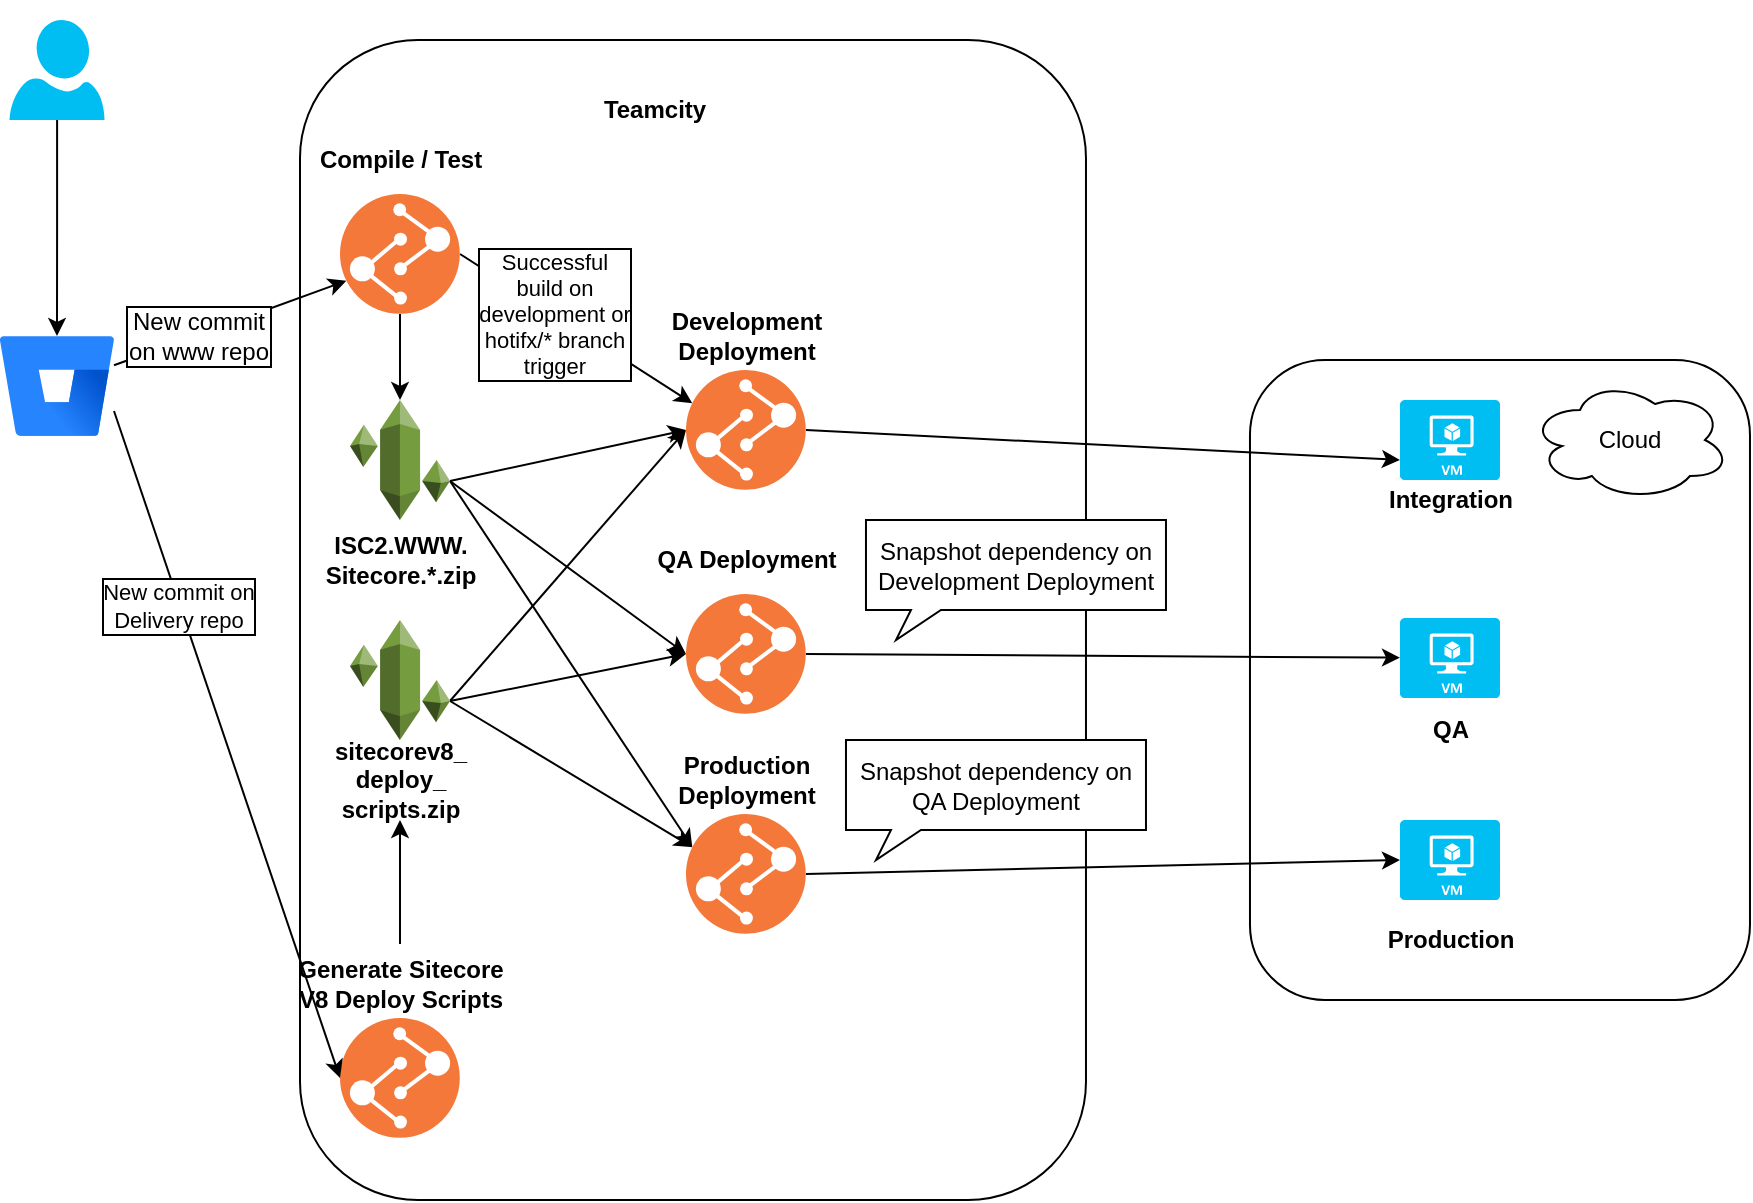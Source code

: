 <mxfile version="20.2.3" type="github">
  <diagram id="SQxKlbvZEa4slQF1dQ3-" name="Page-1">
    <mxGraphModel dx="1422" dy="786" grid="1" gridSize="10" guides="1" tooltips="1" connect="1" arrows="1" fold="1" page="1" pageScale="1" pageWidth="850" pageHeight="1100" math="0" shadow="0">
      <root>
        <mxCell id="0" />
        <mxCell id="1" parent="0" />
        <mxCell id="rhb4sMrXkV4fMNnin1ub-1" value="" style="image;image=img/lib/atlassian/Bitbucket_Logo.svg;" vertex="1" parent="1">
          <mxGeometry x="70" y="198" width="57" height="50" as="geometry" />
        </mxCell>
        <mxCell id="rhb4sMrXkV4fMNnin1ub-3" value="" style="rounded=1;whiteSpace=wrap;html=1;" vertex="1" parent="1">
          <mxGeometry x="694.99" y="210" width="250" height="320" as="geometry" />
        </mxCell>
        <mxCell id="rhb4sMrXkV4fMNnin1ub-4" value="" style="verticalLabelPosition=bottom;html=1;verticalAlign=top;align=center;strokeColor=none;fillColor=#00BEF2;shape=mxgraph.azure.virtual_machine;" vertex="1" parent="1">
          <mxGeometry x="769.99" y="230" width="50" height="40" as="geometry" />
        </mxCell>
        <mxCell id="rhb4sMrXkV4fMNnin1ub-5" value="" style="verticalLabelPosition=bottom;html=1;verticalAlign=top;align=center;strokeColor=none;fillColor=#00BEF2;shape=mxgraph.azure.virtual_machine;" vertex="1" parent="1">
          <mxGeometry x="769.99" y="339" width="50" height="40" as="geometry" />
        </mxCell>
        <mxCell id="rhb4sMrXkV4fMNnin1ub-6" value="" style="verticalLabelPosition=bottom;html=1;verticalAlign=top;align=center;strokeColor=none;fillColor=#00BEF2;shape=mxgraph.azure.virtual_machine;" vertex="1" parent="1">
          <mxGeometry x="769.99" y="440" width="50" height="40" as="geometry" />
        </mxCell>
        <mxCell id="rhb4sMrXkV4fMNnin1ub-7" value="Cloud" style="ellipse;shape=cloud;whiteSpace=wrap;html=1;align=center;" vertex="1" parent="1">
          <mxGeometry x="834.99" y="220" width="100" height="60" as="geometry" />
        </mxCell>
        <mxCell id="rhb4sMrXkV4fMNnin1ub-8" value="" style="edgeStyle=orthogonalEdgeStyle;rounded=0;orthogonalLoop=1;jettySize=auto;html=1;fontSize=12;" edge="1" parent="1" source="rhb4sMrXkV4fMNnin1ub-11" target="rhb4sMrXkV4fMNnin1ub-1">
          <mxGeometry relative="1" as="geometry" />
        </mxCell>
        <mxCell id="rhb4sMrXkV4fMNnin1ub-10" value="" style="rounded=1;whiteSpace=wrap;html=1;" vertex="1" parent="1">
          <mxGeometry x="220" y="50" width="392.99" height="580" as="geometry" />
        </mxCell>
        <mxCell id="rhb4sMrXkV4fMNnin1ub-11" value="" style="verticalLabelPosition=bottom;html=1;verticalAlign=top;align=center;strokeColor=none;fillColor=#00BEF2;shape=mxgraph.azure.user;" vertex="1" parent="1">
          <mxGeometry x="74.75" y="40" width="47.5" height="50" as="geometry" />
        </mxCell>
        <mxCell id="rhb4sMrXkV4fMNnin1ub-12" value="Integration" style="text;strokeColor=none;fillColor=none;html=1;fontSize=12;fontStyle=1;verticalAlign=middle;align=center;" vertex="1" parent="1">
          <mxGeometry x="744.99" y="260" width="100" height="40" as="geometry" />
        </mxCell>
        <mxCell id="rhb4sMrXkV4fMNnin1ub-13" value="QA" style="text;strokeColor=none;fillColor=none;html=1;fontSize=12;fontStyle=1;verticalAlign=middle;align=center;" vertex="1" parent="1">
          <mxGeometry x="744.99" y="375" width="100" height="40" as="geometry" />
        </mxCell>
        <mxCell id="rhb4sMrXkV4fMNnin1ub-14" value="Production" style="text;strokeColor=none;fillColor=none;html=1;fontSize=12;fontStyle=1;verticalAlign=middle;align=center;" vertex="1" parent="1">
          <mxGeometry x="744.99" y="480" width="100" height="40" as="geometry" />
        </mxCell>
        <mxCell id="rhb4sMrXkV4fMNnin1ub-15" value="Teamcity" style="text;strokeColor=none;fillColor=none;html=1;fontSize=12;fontStyle=1;verticalAlign=middle;align=center;" vertex="1" parent="1">
          <mxGeometry x="346.99" y="70" width="100" height="30" as="geometry" />
        </mxCell>
        <mxCell id="rhb4sMrXkV4fMNnin1ub-16" value="" style="shape=image;html=1;verticalAlign=top;verticalLabelPosition=bottom;labelBackgroundColor=#ffffff;imageAspect=0;aspect=fixed;image=https://cdn4.iconfinder.com/data/icons/humility-icons-MERGE/48x48/apps/control-center2.png" vertex="1" parent="1">
          <mxGeometry x="372.99" y="30" width="48" height="48" as="geometry" />
        </mxCell>
        <mxCell id="rhb4sMrXkV4fMNnin1ub-17" value="" style="edgeStyle=none;rounded=0;orthogonalLoop=1;jettySize=auto;html=1;fontSize=12;entryX=0.5;entryY=0;entryDx=0;entryDy=0;entryPerimeter=0;" edge="1" parent="1" source="rhb4sMrXkV4fMNnin1ub-19" target="rhb4sMrXkV4fMNnin1ub-41">
          <mxGeometry relative="1" as="geometry">
            <mxPoint x="402.99" y="270" as="targetPoint" />
          </mxGeometry>
        </mxCell>
        <mxCell id="rhb4sMrXkV4fMNnin1ub-77" style="edgeStyle=none;rounded=0;orthogonalLoop=1;jettySize=auto;html=1;exitX=1;exitY=0.5;exitDx=0;exitDy=0;entryX=0;entryY=0.25;entryDx=0;entryDy=0;" edge="1" parent="1" source="rhb4sMrXkV4fMNnin1ub-19" target="rhb4sMrXkV4fMNnin1ub-42">
          <mxGeometry relative="1" as="geometry" />
        </mxCell>
        <mxCell id="rhb4sMrXkV4fMNnin1ub-78" value="Successful&lt;br&gt;build on&lt;br&gt;development or&lt;br&gt;hotifx/* branch&lt;br&gt;trigger" style="edgeLabel;html=1;align=center;verticalAlign=middle;resizable=0;points=[];labelBorderColor=default;" vertex="1" connectable="0" parent="rhb4sMrXkV4fMNnin1ub-77">
          <mxGeometry x="-0.479" y="-4" relative="1" as="geometry">
            <mxPoint x="19" y="7" as="offset" />
          </mxGeometry>
        </mxCell>
        <mxCell id="rhb4sMrXkV4fMNnin1ub-19" value="" style="aspect=fixed;perimeter=ellipsePerimeter;html=1;align=center;shadow=0;dashed=0;fontColor=#4277BB;labelBackgroundColor=#ffffff;fontSize=12;spacingTop=3;image;image=img/lib/ibm/devops/build_test.svg;" vertex="1" parent="1">
          <mxGeometry x="240" y="127" width="60" height="60" as="geometry" />
        </mxCell>
        <mxCell id="rhb4sMrXkV4fMNnin1ub-20" value="Compile / Test" style="text;strokeColor=none;fillColor=none;html=1;fontSize=12;fontStyle=1;verticalAlign=middle;align=center;" vertex="1" parent="1">
          <mxGeometry x="220" y="90" width="100" height="40" as="geometry" />
        </mxCell>
        <mxCell id="rhb4sMrXkV4fMNnin1ub-21" value="" style="rounded=0;orthogonalLoop=1;jettySize=auto;html=1;fontSize=12;entryX=0;entryY=0.75;entryDx=0;entryDy=0;" edge="1" parent="1" source="rhb4sMrXkV4fMNnin1ub-1" target="rhb4sMrXkV4fMNnin1ub-19">
          <mxGeometry relative="1" as="geometry" />
        </mxCell>
        <mxCell id="rhb4sMrXkV4fMNnin1ub-22" value="New commit&lt;br&gt;on www repo" style="edgeLabel;html=1;align=center;verticalAlign=middle;resizable=0;points=[];fontSize=12;labelBorderColor=default;" vertex="1" connectable="0" parent="rhb4sMrXkV4fMNnin1ub-21">
          <mxGeometry x="-0.317" y="2" relative="1" as="geometry">
            <mxPoint x="3" y="1" as="offset" />
          </mxGeometry>
        </mxCell>
        <mxCell id="rhb4sMrXkV4fMNnin1ub-34" value="" style="aspect=fixed;perimeter=ellipsePerimeter;html=1;align=center;shadow=0;dashed=0;fontColor=#4277BB;labelBackgroundColor=#ffffff;fontSize=12;spacingTop=3;image;image=img/lib/ibm/devops/build_test.svg;" vertex="1" parent="1">
          <mxGeometry x="240" y="539" width="60" height="60" as="geometry" />
        </mxCell>
        <mxCell id="rhb4sMrXkV4fMNnin1ub-73" style="edgeStyle=none;rounded=0;orthogonalLoop=1;jettySize=auto;html=1;exitX=0.5;exitY=0;exitDx=0;exitDy=0;entryX=0.5;entryY=1;entryDx=0;entryDy=0;" edge="1" parent="1" source="rhb4sMrXkV4fMNnin1ub-35" target="rhb4sMrXkV4fMNnin1ub-39">
          <mxGeometry relative="1" as="geometry" />
        </mxCell>
        <mxCell id="rhb4sMrXkV4fMNnin1ub-35" value="Generate Sitecore&lt;br&gt;V8 Deploy Scripts" style="text;strokeColor=none;fillColor=none;html=1;fontSize=12;fontStyle=1;verticalAlign=middle;align=center;" vertex="1" parent="1">
          <mxGeometry x="220" y="502" width="100" height="40" as="geometry" />
        </mxCell>
        <mxCell id="rhb4sMrXkV4fMNnin1ub-74" style="edgeStyle=none;rounded=0;orthogonalLoop=1;jettySize=auto;html=1;exitX=1;exitY=0.675;exitDx=0;exitDy=0;exitPerimeter=0;entryX=0;entryY=0.25;entryDx=0;entryDy=0;" edge="1" parent="1" source="rhb4sMrXkV4fMNnin1ub-37" target="rhb4sMrXkV4fMNnin1ub-52">
          <mxGeometry relative="1" as="geometry" />
        </mxCell>
        <mxCell id="rhb4sMrXkV4fMNnin1ub-75" style="edgeStyle=none;rounded=0;orthogonalLoop=1;jettySize=auto;html=1;exitX=1;exitY=0.675;exitDx=0;exitDy=0;exitPerimeter=0;entryX=0;entryY=0.5;entryDx=0;entryDy=0;" edge="1" parent="1" source="rhb4sMrXkV4fMNnin1ub-37" target="rhb4sMrXkV4fMNnin1ub-50">
          <mxGeometry relative="1" as="geometry" />
        </mxCell>
        <mxCell id="rhb4sMrXkV4fMNnin1ub-76" style="edgeStyle=none;rounded=0;orthogonalLoop=1;jettySize=auto;html=1;exitX=1;exitY=0.675;exitDx=0;exitDy=0;exitPerimeter=0;entryX=0;entryY=0.5;entryDx=0;entryDy=0;" edge="1" parent="1" source="rhb4sMrXkV4fMNnin1ub-37" target="rhb4sMrXkV4fMNnin1ub-42">
          <mxGeometry relative="1" as="geometry" />
        </mxCell>
        <mxCell id="rhb4sMrXkV4fMNnin1ub-37" value="" style="outlineConnect=0;dashed=0;verticalLabelPosition=bottom;verticalAlign=top;align=center;html=1;shape=mxgraph.aws3.artifact;fillColor=#759C3E;gradientColor=none;" vertex="1" parent="1">
          <mxGeometry x="245" y="340" width="50" height="60" as="geometry" />
        </mxCell>
        <mxCell id="rhb4sMrXkV4fMNnin1ub-39" value="sitecorev8_&lt;br&gt;deploy_&lt;br&gt;scripts.zip" style="text;strokeColor=none;fillColor=none;html=1;fontSize=12;fontStyle=1;verticalAlign=middle;align=center;" vertex="1" parent="1">
          <mxGeometry x="220" y="400" width="100" height="40" as="geometry" />
        </mxCell>
        <mxCell id="rhb4sMrXkV4fMNnin1ub-40" value="ISC2.WWW.&lt;br&gt;Sitecore.*.zip" style="text;strokeColor=none;fillColor=none;html=1;fontSize=12;fontStyle=1;verticalAlign=middle;align=center;" vertex="1" parent="1">
          <mxGeometry x="220" y="290" width="100" height="40" as="geometry" />
        </mxCell>
        <mxCell id="rhb4sMrXkV4fMNnin1ub-70" style="edgeStyle=none;rounded=0;orthogonalLoop=1;jettySize=auto;html=1;exitX=1;exitY=0.675;exitDx=0;exitDy=0;exitPerimeter=0;entryX=0;entryY=0.5;entryDx=0;entryDy=0;" edge="1" parent="1" source="rhb4sMrXkV4fMNnin1ub-41" target="rhb4sMrXkV4fMNnin1ub-42">
          <mxGeometry relative="1" as="geometry" />
        </mxCell>
        <mxCell id="rhb4sMrXkV4fMNnin1ub-71" style="edgeStyle=none;rounded=0;orthogonalLoop=1;jettySize=auto;html=1;exitX=1;exitY=0.675;exitDx=0;exitDy=0;exitPerimeter=0;entryX=0;entryY=0.5;entryDx=0;entryDy=0;" edge="1" parent="1" source="rhb4sMrXkV4fMNnin1ub-41" target="rhb4sMrXkV4fMNnin1ub-50">
          <mxGeometry relative="1" as="geometry" />
        </mxCell>
        <mxCell id="rhb4sMrXkV4fMNnin1ub-72" style="edgeStyle=none;rounded=0;orthogonalLoop=1;jettySize=auto;html=1;exitX=1;exitY=0.675;exitDx=0;exitDy=0;exitPerimeter=0;entryX=0;entryY=0.25;entryDx=0;entryDy=0;" edge="1" parent="1" source="rhb4sMrXkV4fMNnin1ub-41" target="rhb4sMrXkV4fMNnin1ub-52">
          <mxGeometry relative="1" as="geometry" />
        </mxCell>
        <mxCell id="rhb4sMrXkV4fMNnin1ub-41" value="" style="outlineConnect=0;dashed=0;verticalLabelPosition=bottom;verticalAlign=top;align=center;html=1;shape=mxgraph.aws3.artifact;fillColor=#759C3E;gradientColor=none;" vertex="1" parent="1">
          <mxGeometry x="245" y="230" width="50" height="60" as="geometry" />
        </mxCell>
        <mxCell id="rhb4sMrXkV4fMNnin1ub-49" style="rounded=0;orthogonalLoop=1;jettySize=auto;html=1;exitX=1;exitY=0.5;exitDx=0;exitDy=0;entryX=0.25;entryY=0;entryDx=0;entryDy=0;" edge="1" parent="1" source="rhb4sMrXkV4fMNnin1ub-42" target="rhb4sMrXkV4fMNnin1ub-12">
          <mxGeometry relative="1" as="geometry" />
        </mxCell>
        <mxCell id="rhb4sMrXkV4fMNnin1ub-42" value="" style="aspect=fixed;perimeter=ellipsePerimeter;html=1;align=center;shadow=0;dashed=0;fontColor=#4277BB;labelBackgroundColor=#ffffff;fontSize=12;spacingTop=3;image;image=img/lib/ibm/devops/build_test.svg;" vertex="1" parent="1">
          <mxGeometry x="412.99" y="215" width="60" height="60" as="geometry" />
        </mxCell>
        <mxCell id="rhb4sMrXkV4fMNnin1ub-43" value="Development&lt;br&gt;Deployment" style="text;strokeColor=none;fillColor=none;html=1;fontSize=12;fontStyle=1;verticalAlign=middle;align=center;" vertex="1" parent="1">
          <mxGeometry x="392.99" y="178" width="100" height="40" as="geometry" />
        </mxCell>
        <mxCell id="rhb4sMrXkV4fMNnin1ub-54" style="edgeStyle=none;rounded=0;orthogonalLoop=1;jettySize=auto;html=1;exitX=1;exitY=0.5;exitDx=0;exitDy=0;" edge="1" parent="1" source="rhb4sMrXkV4fMNnin1ub-50" target="rhb4sMrXkV4fMNnin1ub-5">
          <mxGeometry relative="1" as="geometry" />
        </mxCell>
        <mxCell id="rhb4sMrXkV4fMNnin1ub-50" value="" style="aspect=fixed;perimeter=ellipsePerimeter;html=1;align=center;shadow=0;dashed=0;fontColor=#4277BB;labelBackgroundColor=#ffffff;fontSize=12;spacingTop=3;image;image=img/lib/ibm/devops/build_test.svg;" vertex="1" parent="1">
          <mxGeometry x="412.99" y="327" width="60" height="60" as="geometry" />
        </mxCell>
        <mxCell id="rhb4sMrXkV4fMNnin1ub-51" value="QA Deployment" style="text;strokeColor=none;fillColor=none;html=1;fontSize=12;fontStyle=1;verticalAlign=middle;align=center;" vertex="1" parent="1">
          <mxGeometry x="392.99" y="290" width="100" height="40" as="geometry" />
        </mxCell>
        <mxCell id="rhb4sMrXkV4fMNnin1ub-55" style="edgeStyle=none;rounded=0;orthogonalLoop=1;jettySize=auto;html=1;exitX=1;exitY=0.5;exitDx=0;exitDy=0;entryX=0;entryY=0.5;entryDx=0;entryDy=0;entryPerimeter=0;" edge="1" parent="1" source="rhb4sMrXkV4fMNnin1ub-52" target="rhb4sMrXkV4fMNnin1ub-6">
          <mxGeometry relative="1" as="geometry" />
        </mxCell>
        <mxCell id="rhb4sMrXkV4fMNnin1ub-52" value="" style="aspect=fixed;perimeter=ellipsePerimeter;html=1;align=center;shadow=0;dashed=0;fontColor=#4277BB;labelBackgroundColor=#ffffff;fontSize=12;spacingTop=3;image;image=img/lib/ibm/devops/build_test.svg;" vertex="1" parent="1">
          <mxGeometry x="412.99" y="437" width="60" height="60" as="geometry" />
        </mxCell>
        <mxCell id="rhb4sMrXkV4fMNnin1ub-53" value="Production&lt;br&gt;Deployment" style="text;strokeColor=none;fillColor=none;html=1;fontSize=12;fontStyle=1;verticalAlign=middle;align=center;" vertex="1" parent="1">
          <mxGeometry x="392.99" y="400" width="100" height="40" as="geometry" />
        </mxCell>
        <mxCell id="rhb4sMrXkV4fMNnin1ub-56" value="Snapshot dependency on Development Deployment" style="whiteSpace=wrap;html=1;shape=mxgraph.basic.rectCallout;dx=30;dy=15;boundedLbl=1;labelBorderColor=none;strokeColor=default;" vertex="1" parent="1">
          <mxGeometry x="502.99" y="290" width="150" height="60" as="geometry" />
        </mxCell>
        <mxCell id="rhb4sMrXkV4fMNnin1ub-57" value="Snapshot dependency on QA Deployment" style="whiteSpace=wrap;html=1;shape=mxgraph.basic.rectCallout;dx=30;dy=15;boundedLbl=1;labelBorderColor=none;strokeColor=default;" vertex="1" parent="1">
          <mxGeometry x="492.99" y="400" width="150" height="60" as="geometry" />
        </mxCell>
        <mxCell id="rhb4sMrXkV4fMNnin1ub-64" style="edgeStyle=none;rounded=0;orthogonalLoop=1;jettySize=auto;html=1;exitX=1;exitY=0.75;exitDx=0;exitDy=0;entryX=0;entryY=0.5;entryDx=0;entryDy=0;" edge="1" parent="1" source="rhb4sMrXkV4fMNnin1ub-1" target="rhb4sMrXkV4fMNnin1ub-34">
          <mxGeometry relative="1" as="geometry" />
        </mxCell>
        <mxCell id="rhb4sMrXkV4fMNnin1ub-65" value="New commit on&lt;br&gt;Delivery repo" style="edgeLabel;html=1;align=center;verticalAlign=middle;resizable=0;points=[];labelBorderColor=default;" vertex="1" connectable="0" parent="rhb4sMrXkV4fMNnin1ub-64">
          <mxGeometry x="-0.419" y="-1" relative="1" as="geometry">
            <mxPoint as="offset" />
          </mxGeometry>
        </mxCell>
      </root>
    </mxGraphModel>
  </diagram>
</mxfile>
